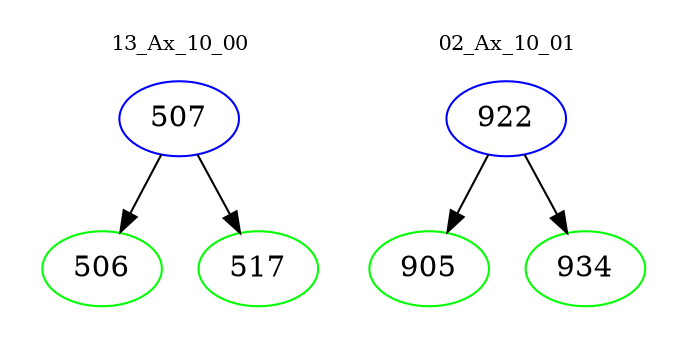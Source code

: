 digraph{
subgraph cluster_0 {
color = white
label = "13_Ax_10_00";
fontsize=10;
T0_507 [label="507", color="blue"]
T0_507 -> T0_506 [color="black"]
T0_506 [label="506", color="green"]
T0_507 -> T0_517 [color="black"]
T0_517 [label="517", color="green"]
}
subgraph cluster_1 {
color = white
label = "02_Ax_10_01";
fontsize=10;
T1_922 [label="922", color="blue"]
T1_922 -> T1_905 [color="black"]
T1_905 [label="905", color="green"]
T1_922 -> T1_934 [color="black"]
T1_934 [label="934", color="green"]
}
}
